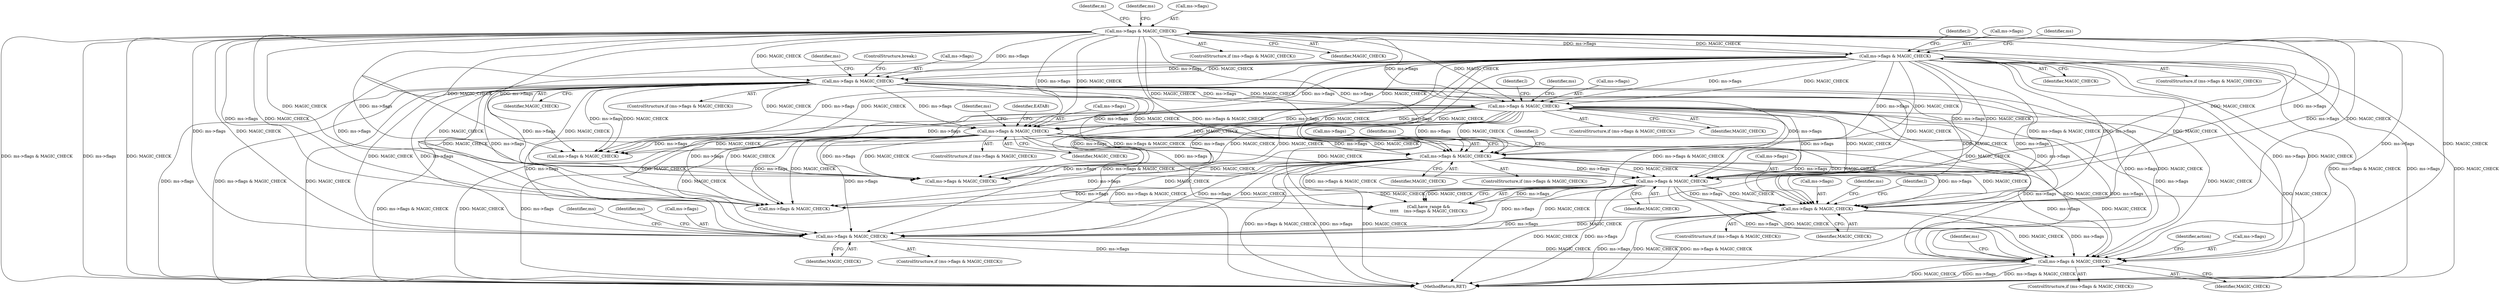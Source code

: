 digraph "0_file_4a284c89d6ef11aca34da65da7d673050a5ea320@pointer" {
"1001306" [label="(Call,ms->flags & MAGIC_CHECK)"];
"1000598" [label="(Call,ms->flags & MAGIC_CHECK)"];
"1000476" [label="(Call,ms->flags & MAGIC_CHECK)"];
"1000452" [label="(Call,ms->flags & MAGIC_CHECK)"];
"1000905" [label="(Call,ms->flags & MAGIC_CHECK)"];
"1000687" [label="(Call,ms->flags & MAGIC_CHECK)"];
"1000718" [label="(Call,ms->flags & MAGIC_CHECK)"];
"1001016" [label="(Call,ms->flags & MAGIC_CHECK)"];
"1001493" [label="(Call,ms->flags & MAGIC_CHECK)"];
"1001505" [label="(Call,ms->flags & MAGIC_CHECK)"];
"1000905" [label="(Call,ms->flags & MAGIC_CHECK)"];
"1000687" [label="(Call,ms->flags & MAGIC_CHECK)"];
"1001307" [label="(Call,ms->flags)"];
"1001305" [label="(ControlStructure,if (ms->flags & MAGIC_CHECK))"];
"1001014" [label="(Call,have_range &&\n\t\t\t\t\t    (ms->flags & MAGIC_CHECK))"];
"1001523" [label="(Identifier,action)"];
"1001507" [label="(Identifier,ms)"];
"1000722" [label="(Identifier,MAGIC_CHECK)"];
"1000686" [label="(ControlStructure,if (ms->flags & MAGIC_CHECK))"];
"1001497" [label="(Identifier,MAGIC_CHECK)"];
"1001313" [label="(Identifier,ms)"];
"1000486" [label="(Identifier,l)"];
"1000598" [label="(Call,ms->flags & MAGIC_CHECK)"];
"1001499" [label="(Identifier,ms)"];
"1000604" [label="(Identifier,ms)"];
"1001493" [label="(Call,ms->flags & MAGIC_CHECK)"];
"1001537" [label="(MethodReturn,RET)"];
"1000462" [label="(Identifier,m)"];
"1000608" [label="(ControlStructure,break;)"];
"1000697" [label="(Identifier,l)"];
"1001020" [label="(Identifier,MAGIC_CHECK)"];
"1000693" [label="(Identifier,ms)"];
"1001494" [label="(Call,ms->flags)"];
"1000914" [label="(Identifier,l)"];
"1001505" [label="(Call,ms->flags & MAGIC_CHECK)"];
"1000691" [label="(Identifier,MAGIC_CHECK)"];
"1000597" [label="(ControlStructure,if (ms->flags & MAGIC_CHECK))"];
"1000599" [label="(Call,ms->flags)"];
"1000476" [label="(Call,ms->flags & MAGIC_CHECK)"];
"1000869" [label="(Call,ms->flags & MAGIC_CHECK)"];
"1001271" [label="(Call,ms->flags & MAGIC_CHECK)"];
"1000451" [label="(ControlStructure,if (ms->flags & MAGIC_CHECK))"];
"1000909" [label="(Identifier,MAGIC_CHECK)"];
"1000456" [label="(Identifier,MAGIC_CHECK)"];
"1000480" [label="(Identifier,MAGIC_CHECK)"];
"1000906" [label="(Call,ms->flags)"];
"1000904" [label="(ControlStructure,if (ms->flags & MAGIC_CHECK))"];
"1001322" [label="(Identifier,l)"];
"1000477" [label="(Call,ms->flags)"];
"1001229" [label="(Call,ms->flags & MAGIC_CHECK)"];
"1000688" [label="(Call,ms->flags)"];
"1001017" [label="(Call,ms->flags)"];
"1000717" [label="(ControlStructure,if (ms->flags & MAGIC_CHECK))"];
"1000452" [label="(Call,ms->flags & MAGIC_CHECK)"];
"1001310" [label="(Identifier,MAGIC_CHECK)"];
"1001506" [label="(Call,ms->flags)"];
"1000911" [label="(Identifier,ms)"];
"1001504" [label="(ControlStructure,if (ms->flags & MAGIC_CHECK))"];
"1001016" [label="(Call,ms->flags & MAGIC_CHECK)"];
"1000458" [label="(Identifier,ms)"];
"1000718" [label="(Call,ms->flags & MAGIC_CHECK)"];
"1000453" [label="(Call,ms->flags)"];
"1001509" [label="(Identifier,MAGIC_CHECK)"];
"1001492" [label="(ControlStructure,if (ms->flags & MAGIC_CHECK))"];
"1000719" [label="(Call,ms->flags)"];
"1000724" [label="(Identifier,ms)"];
"1000726" [label="(Identifier,EATAB)"];
"1001514" [label="(Identifier,ms)"];
"1001306" [label="(Call,ms->flags & MAGIC_CHECK)"];
"1000475" [label="(ControlStructure,if (ms->flags & MAGIC_CHECK))"];
"1000482" [label="(Identifier,ms)"];
"1000602" [label="(Identifier,MAGIC_CHECK)"];
"1001306" -> "1001305"  [label="AST: "];
"1001306" -> "1001310"  [label="CFG: "];
"1001307" -> "1001306"  [label="AST: "];
"1001310" -> "1001306"  [label="AST: "];
"1001313" -> "1001306"  [label="CFG: "];
"1001322" -> "1001306"  [label="CFG: "];
"1001306" -> "1001537"  [label="DDG: ms->flags"];
"1001306" -> "1001537"  [label="DDG: MAGIC_CHECK"];
"1001306" -> "1001537"  [label="DDG: ms->flags & MAGIC_CHECK"];
"1000598" -> "1001306"  [label="DDG: ms->flags"];
"1000598" -> "1001306"  [label="DDG: MAGIC_CHECK"];
"1000905" -> "1001306"  [label="DDG: ms->flags"];
"1000905" -> "1001306"  [label="DDG: MAGIC_CHECK"];
"1000476" -> "1001306"  [label="DDG: ms->flags"];
"1000476" -> "1001306"  [label="DDG: MAGIC_CHECK"];
"1000687" -> "1001306"  [label="DDG: ms->flags"];
"1000687" -> "1001306"  [label="DDG: MAGIC_CHECK"];
"1001016" -> "1001306"  [label="DDG: ms->flags"];
"1001016" -> "1001306"  [label="DDG: MAGIC_CHECK"];
"1000452" -> "1001306"  [label="DDG: ms->flags"];
"1000452" -> "1001306"  [label="DDG: MAGIC_CHECK"];
"1000718" -> "1001306"  [label="DDG: ms->flags"];
"1000718" -> "1001306"  [label="DDG: MAGIC_CHECK"];
"1001306" -> "1001493"  [label="DDG: ms->flags"];
"1001306" -> "1001493"  [label="DDG: MAGIC_CHECK"];
"1001306" -> "1001505"  [label="DDG: ms->flags"];
"1001306" -> "1001505"  [label="DDG: MAGIC_CHECK"];
"1000598" -> "1000597"  [label="AST: "];
"1000598" -> "1000602"  [label="CFG: "];
"1000599" -> "1000598"  [label="AST: "];
"1000602" -> "1000598"  [label="AST: "];
"1000604" -> "1000598"  [label="CFG: "];
"1000608" -> "1000598"  [label="CFG: "];
"1000598" -> "1001537"  [label="DDG: ms->flags"];
"1000598" -> "1001537"  [label="DDG: ms->flags & MAGIC_CHECK"];
"1000598" -> "1001537"  [label="DDG: MAGIC_CHECK"];
"1000476" -> "1000598"  [label="DDG: ms->flags"];
"1000476" -> "1000598"  [label="DDG: MAGIC_CHECK"];
"1000452" -> "1000598"  [label="DDG: ms->flags"];
"1000452" -> "1000598"  [label="DDG: MAGIC_CHECK"];
"1000598" -> "1000687"  [label="DDG: ms->flags"];
"1000598" -> "1000687"  [label="DDG: MAGIC_CHECK"];
"1000598" -> "1000718"  [label="DDG: ms->flags"];
"1000598" -> "1000718"  [label="DDG: MAGIC_CHECK"];
"1000598" -> "1000869"  [label="DDG: ms->flags"];
"1000598" -> "1000869"  [label="DDG: MAGIC_CHECK"];
"1000598" -> "1000905"  [label="DDG: ms->flags"];
"1000598" -> "1000905"  [label="DDG: MAGIC_CHECK"];
"1000598" -> "1001014"  [label="DDG: ms->flags & MAGIC_CHECK"];
"1000598" -> "1001016"  [label="DDG: ms->flags"];
"1000598" -> "1001016"  [label="DDG: MAGIC_CHECK"];
"1000598" -> "1001229"  [label="DDG: ms->flags"];
"1000598" -> "1001229"  [label="DDG: MAGIC_CHECK"];
"1000598" -> "1001271"  [label="DDG: ms->flags"];
"1000598" -> "1001271"  [label="DDG: MAGIC_CHECK"];
"1000598" -> "1001493"  [label="DDG: ms->flags"];
"1000598" -> "1001493"  [label="DDG: MAGIC_CHECK"];
"1000598" -> "1001505"  [label="DDG: ms->flags"];
"1000598" -> "1001505"  [label="DDG: MAGIC_CHECK"];
"1000476" -> "1000475"  [label="AST: "];
"1000476" -> "1000480"  [label="CFG: "];
"1000477" -> "1000476"  [label="AST: "];
"1000480" -> "1000476"  [label="AST: "];
"1000482" -> "1000476"  [label="CFG: "];
"1000486" -> "1000476"  [label="CFG: "];
"1000476" -> "1001537"  [label="DDG: ms->flags & MAGIC_CHECK"];
"1000476" -> "1001537"  [label="DDG: ms->flags"];
"1000476" -> "1001537"  [label="DDG: MAGIC_CHECK"];
"1000452" -> "1000476"  [label="DDG: ms->flags"];
"1000452" -> "1000476"  [label="DDG: MAGIC_CHECK"];
"1000476" -> "1000687"  [label="DDG: ms->flags"];
"1000476" -> "1000687"  [label="DDG: MAGIC_CHECK"];
"1000476" -> "1000718"  [label="DDG: ms->flags"];
"1000476" -> "1000718"  [label="DDG: MAGIC_CHECK"];
"1000476" -> "1000869"  [label="DDG: ms->flags"];
"1000476" -> "1000869"  [label="DDG: MAGIC_CHECK"];
"1000476" -> "1000905"  [label="DDG: ms->flags"];
"1000476" -> "1000905"  [label="DDG: MAGIC_CHECK"];
"1000476" -> "1001014"  [label="DDG: ms->flags & MAGIC_CHECK"];
"1000476" -> "1001016"  [label="DDG: ms->flags"];
"1000476" -> "1001016"  [label="DDG: MAGIC_CHECK"];
"1000476" -> "1001229"  [label="DDG: ms->flags"];
"1000476" -> "1001229"  [label="DDG: MAGIC_CHECK"];
"1000476" -> "1001271"  [label="DDG: ms->flags"];
"1000476" -> "1001271"  [label="DDG: MAGIC_CHECK"];
"1000476" -> "1001493"  [label="DDG: ms->flags"];
"1000476" -> "1001493"  [label="DDG: MAGIC_CHECK"];
"1000476" -> "1001505"  [label="DDG: ms->flags"];
"1000476" -> "1001505"  [label="DDG: MAGIC_CHECK"];
"1000452" -> "1000451"  [label="AST: "];
"1000452" -> "1000456"  [label="CFG: "];
"1000453" -> "1000452"  [label="AST: "];
"1000456" -> "1000452"  [label="AST: "];
"1000458" -> "1000452"  [label="CFG: "];
"1000462" -> "1000452"  [label="CFG: "];
"1000452" -> "1001537"  [label="DDG: ms->flags & MAGIC_CHECK"];
"1000452" -> "1001537"  [label="DDG: ms->flags"];
"1000452" -> "1001537"  [label="DDG: MAGIC_CHECK"];
"1000452" -> "1000687"  [label="DDG: ms->flags"];
"1000452" -> "1000687"  [label="DDG: MAGIC_CHECK"];
"1000452" -> "1000718"  [label="DDG: ms->flags"];
"1000452" -> "1000718"  [label="DDG: MAGIC_CHECK"];
"1000452" -> "1000869"  [label="DDG: ms->flags"];
"1000452" -> "1000869"  [label="DDG: MAGIC_CHECK"];
"1000452" -> "1000905"  [label="DDG: ms->flags"];
"1000452" -> "1000905"  [label="DDG: MAGIC_CHECK"];
"1000452" -> "1001014"  [label="DDG: ms->flags & MAGIC_CHECK"];
"1000452" -> "1001016"  [label="DDG: ms->flags"];
"1000452" -> "1001016"  [label="DDG: MAGIC_CHECK"];
"1000452" -> "1001229"  [label="DDG: ms->flags"];
"1000452" -> "1001229"  [label="DDG: MAGIC_CHECK"];
"1000452" -> "1001271"  [label="DDG: ms->flags"];
"1000452" -> "1001271"  [label="DDG: MAGIC_CHECK"];
"1000452" -> "1001493"  [label="DDG: ms->flags"];
"1000452" -> "1001493"  [label="DDG: MAGIC_CHECK"];
"1000452" -> "1001505"  [label="DDG: ms->flags"];
"1000452" -> "1001505"  [label="DDG: MAGIC_CHECK"];
"1000905" -> "1000904"  [label="AST: "];
"1000905" -> "1000909"  [label="CFG: "];
"1000906" -> "1000905"  [label="AST: "];
"1000909" -> "1000905"  [label="AST: "];
"1000911" -> "1000905"  [label="CFG: "];
"1000914" -> "1000905"  [label="CFG: "];
"1000905" -> "1001537"  [label="DDG: ms->flags & MAGIC_CHECK"];
"1000905" -> "1001537"  [label="DDG: ms->flags"];
"1000905" -> "1001537"  [label="DDG: MAGIC_CHECK"];
"1000687" -> "1000905"  [label="DDG: ms->flags"];
"1000687" -> "1000905"  [label="DDG: MAGIC_CHECK"];
"1000718" -> "1000905"  [label="DDG: ms->flags"];
"1000718" -> "1000905"  [label="DDG: MAGIC_CHECK"];
"1000905" -> "1001014"  [label="DDG: ms->flags & MAGIC_CHECK"];
"1000905" -> "1001016"  [label="DDG: ms->flags"];
"1000905" -> "1001016"  [label="DDG: MAGIC_CHECK"];
"1000905" -> "1001229"  [label="DDG: ms->flags"];
"1000905" -> "1001229"  [label="DDG: MAGIC_CHECK"];
"1000905" -> "1001271"  [label="DDG: ms->flags"];
"1000905" -> "1001271"  [label="DDG: MAGIC_CHECK"];
"1000905" -> "1001493"  [label="DDG: ms->flags"];
"1000905" -> "1001493"  [label="DDG: MAGIC_CHECK"];
"1000905" -> "1001505"  [label="DDG: ms->flags"];
"1000905" -> "1001505"  [label="DDG: MAGIC_CHECK"];
"1000687" -> "1000686"  [label="AST: "];
"1000687" -> "1000691"  [label="CFG: "];
"1000688" -> "1000687"  [label="AST: "];
"1000691" -> "1000687"  [label="AST: "];
"1000693" -> "1000687"  [label="CFG: "];
"1000697" -> "1000687"  [label="CFG: "];
"1000687" -> "1001537"  [label="DDG: ms->flags & MAGIC_CHECK"];
"1000687" -> "1001537"  [label="DDG: ms->flags"];
"1000687" -> "1001537"  [label="DDG: MAGIC_CHECK"];
"1000687" -> "1000718"  [label="DDG: ms->flags"];
"1000687" -> "1000718"  [label="DDG: MAGIC_CHECK"];
"1000687" -> "1000869"  [label="DDG: ms->flags"];
"1000687" -> "1000869"  [label="DDG: MAGIC_CHECK"];
"1000687" -> "1001014"  [label="DDG: ms->flags & MAGIC_CHECK"];
"1000687" -> "1001016"  [label="DDG: ms->flags"];
"1000687" -> "1001016"  [label="DDG: MAGIC_CHECK"];
"1000687" -> "1001229"  [label="DDG: ms->flags"];
"1000687" -> "1001229"  [label="DDG: MAGIC_CHECK"];
"1000687" -> "1001271"  [label="DDG: ms->flags"];
"1000687" -> "1001271"  [label="DDG: MAGIC_CHECK"];
"1000687" -> "1001493"  [label="DDG: ms->flags"];
"1000687" -> "1001493"  [label="DDG: MAGIC_CHECK"];
"1000687" -> "1001505"  [label="DDG: ms->flags"];
"1000687" -> "1001505"  [label="DDG: MAGIC_CHECK"];
"1000718" -> "1000717"  [label="AST: "];
"1000718" -> "1000722"  [label="CFG: "];
"1000719" -> "1000718"  [label="AST: "];
"1000722" -> "1000718"  [label="AST: "];
"1000724" -> "1000718"  [label="CFG: "];
"1000726" -> "1000718"  [label="CFG: "];
"1000718" -> "1001537"  [label="DDG: ms->flags"];
"1000718" -> "1001537"  [label="DDG: ms->flags & MAGIC_CHECK"];
"1000718" -> "1001537"  [label="DDG: MAGIC_CHECK"];
"1000718" -> "1000869"  [label="DDG: ms->flags"];
"1000718" -> "1000869"  [label="DDG: MAGIC_CHECK"];
"1000718" -> "1001014"  [label="DDG: ms->flags & MAGIC_CHECK"];
"1000718" -> "1001016"  [label="DDG: ms->flags"];
"1000718" -> "1001016"  [label="DDG: MAGIC_CHECK"];
"1000718" -> "1001229"  [label="DDG: ms->flags"];
"1000718" -> "1001229"  [label="DDG: MAGIC_CHECK"];
"1000718" -> "1001271"  [label="DDG: ms->flags"];
"1000718" -> "1001271"  [label="DDG: MAGIC_CHECK"];
"1000718" -> "1001493"  [label="DDG: ms->flags"];
"1000718" -> "1001493"  [label="DDG: MAGIC_CHECK"];
"1000718" -> "1001505"  [label="DDG: ms->flags"];
"1000718" -> "1001505"  [label="DDG: MAGIC_CHECK"];
"1001016" -> "1001014"  [label="AST: "];
"1001016" -> "1001020"  [label="CFG: "];
"1001017" -> "1001016"  [label="AST: "];
"1001020" -> "1001016"  [label="AST: "];
"1001014" -> "1001016"  [label="CFG: "];
"1001016" -> "1001537"  [label="DDG: MAGIC_CHECK"];
"1001016" -> "1001537"  [label="DDG: ms->flags"];
"1001016" -> "1001014"  [label="DDG: ms->flags"];
"1001016" -> "1001014"  [label="DDG: MAGIC_CHECK"];
"1001016" -> "1001229"  [label="DDG: ms->flags"];
"1001016" -> "1001229"  [label="DDG: MAGIC_CHECK"];
"1001016" -> "1001493"  [label="DDG: ms->flags"];
"1001016" -> "1001493"  [label="DDG: MAGIC_CHECK"];
"1001016" -> "1001505"  [label="DDG: ms->flags"];
"1001016" -> "1001505"  [label="DDG: MAGIC_CHECK"];
"1001493" -> "1001492"  [label="AST: "];
"1001493" -> "1001497"  [label="CFG: "];
"1001494" -> "1001493"  [label="AST: "];
"1001497" -> "1001493"  [label="AST: "];
"1001499" -> "1001493"  [label="CFG: "];
"1001507" -> "1001493"  [label="CFG: "];
"1001493" -> "1001505"  [label="DDG: ms->flags"];
"1001493" -> "1001505"  [label="DDG: MAGIC_CHECK"];
"1001505" -> "1001504"  [label="AST: "];
"1001505" -> "1001509"  [label="CFG: "];
"1001506" -> "1001505"  [label="AST: "];
"1001509" -> "1001505"  [label="AST: "];
"1001514" -> "1001505"  [label="CFG: "];
"1001523" -> "1001505"  [label="CFG: "];
"1001505" -> "1001537"  [label="DDG: MAGIC_CHECK"];
"1001505" -> "1001537"  [label="DDG: ms->flags"];
"1001505" -> "1001537"  [label="DDG: ms->flags & MAGIC_CHECK"];
}
